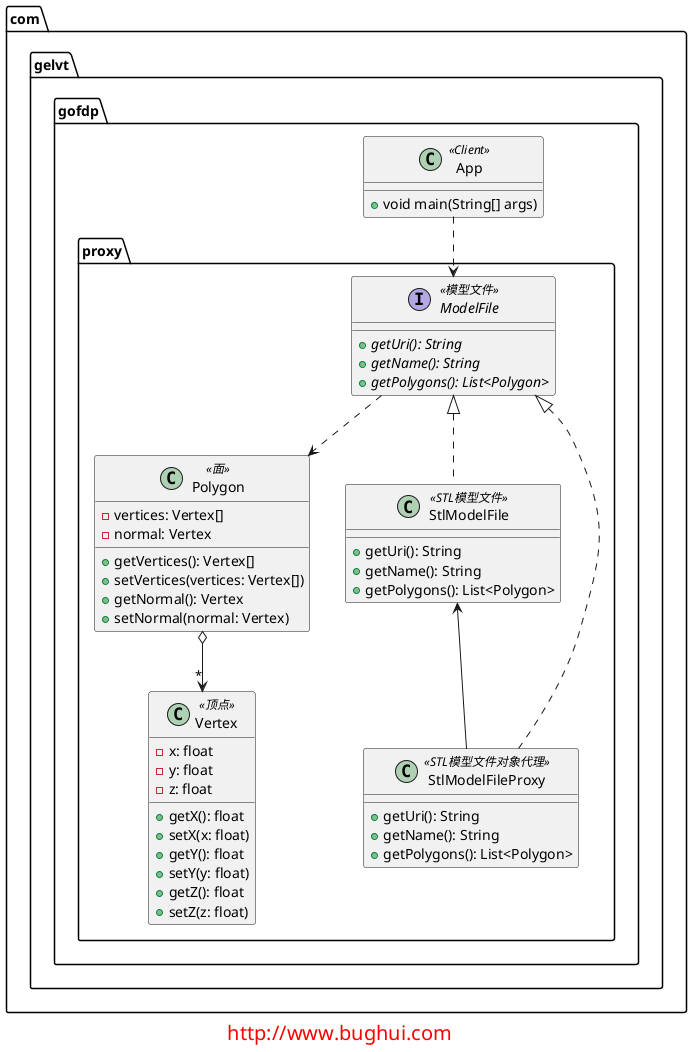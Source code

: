 @startuml

package com.gelvt.gofdp.proxy{

    interface ModelFile <<模型文件>>{
        + {abstract} getUri(): String
        + {abstract} getName(): String
        + {abstract} getPolygons(): List<Polygon>
    }

    class Vertex <<顶点>>{
        - x: float
        - y: float
        - z: float
        + getX(): float
        + setX(x: float)
        + getY(): float
        + setY(y: float)
        + getZ(): float
        + setZ(z: float)
    }

    class Polygon <<面>> {
        - vertices: Vertex[]
        - normal: Vertex
        + getVertices(): Vertex[]
        + setVertices(vertices: Vertex[])
        + getNormal(): Vertex
        + setNormal(normal: Vertex)
    }

    class StlModelFile <<STL模型文件>>{
        + getUri(): String
        + getName(): String
        + getPolygons(): List<Polygon>
    }

    class StlModelFileProxy <<STL模型文件对象代理>>{
        + getUri(): String
        + getName(): String
        + getPolygons(): List<Polygon>
    }

    ModelFile <|.. StlModelFile
    ModelFile <|.. StlModelFileProxy
    ModelFile ..> Polygon
    Polygon o--> "*" Vertex
    StlModelFile <-- StlModelFileProxy
}

package com.gelvt.gofdp{
    class App <<Client>>{
        + void main(String[] args)
    }
}

App ..> ModelFile

footer
<font size="20" color="red">http://www.bughui.com</font>
endfooter

@enduml